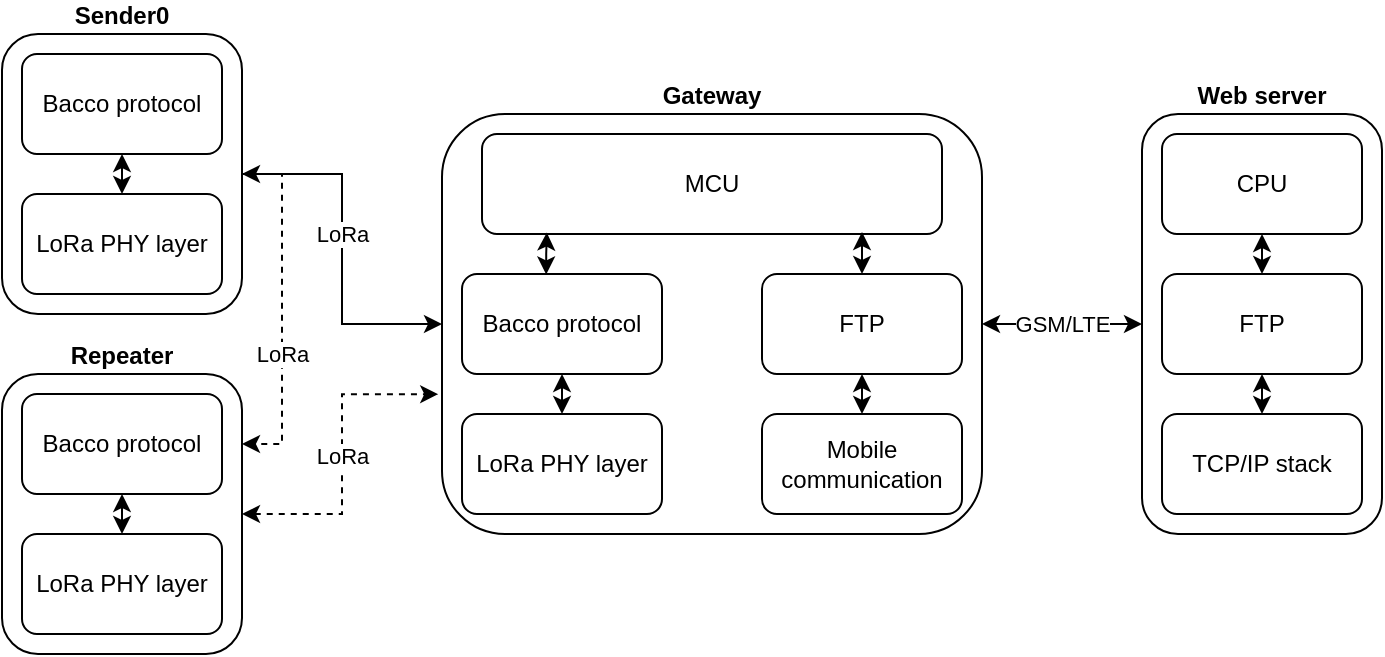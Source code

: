 <mxfile version="21.5.2" type="device">
  <diagram name="Page-1" id="s8J1TcxqFYQ6ddYi1LZd">
    <mxGraphModel dx="790" dy="780" grid="1" gridSize="10" guides="1" tooltips="1" connect="1" arrows="1" fold="1" page="1" pageScale="1" pageWidth="850" pageHeight="1100" math="0" shadow="0">
      <root>
        <mxCell id="0" />
        <mxCell id="1" parent="0" />
        <mxCell id="OrEuCBoS2tfW3R4WaEpJ-82" value="LoRa" style="edgeStyle=orthogonalEdgeStyle;rounded=0;orthogonalLoop=1;jettySize=auto;html=1;exitX=1;exitY=0.5;exitDx=0;exitDy=0;entryX=-0.007;entryY=0.667;entryDx=0;entryDy=0;entryPerimeter=0;startArrow=classic;startFill=1;dashed=1;" parent="1" source="OrEuCBoS2tfW3R4WaEpJ-2" target="OrEuCBoS2tfW3R4WaEpJ-8" edge="1">
          <mxGeometry relative="1" as="geometry" />
        </mxCell>
        <mxCell id="OrEuCBoS2tfW3R4WaEpJ-2" value="&lt;div&gt;Repeater&lt;/div&gt;" style="rounded=1;whiteSpace=wrap;html=1;labelPosition=center;verticalLabelPosition=top;align=center;verticalAlign=bottom;horizontal=1;fontStyle=1;labelBorderColor=none;labelBackgroundColor=none;" parent="1" vertex="1">
          <mxGeometry x="30" y="300" width="120" height="140" as="geometry" />
        </mxCell>
        <mxCell id="OrEuCBoS2tfW3R4WaEpJ-5" value="LoRa PHY layer" style="rounded=1;whiteSpace=wrap;html=1;" parent="1" vertex="1">
          <mxGeometry x="40" y="380" width="100" height="50" as="geometry" />
        </mxCell>
        <mxCell id="OrEuCBoS2tfW3R4WaEpJ-83" value="&lt;div&gt;GSM/LTE&lt;/div&gt;" style="edgeStyle=orthogonalEdgeStyle;rounded=0;orthogonalLoop=1;jettySize=auto;html=1;exitX=1;exitY=0.5;exitDx=0;exitDy=0;entryX=0;entryY=0.5;entryDx=0;entryDy=0;startArrow=classic;startFill=1;" parent="1" source="OrEuCBoS2tfW3R4WaEpJ-8" target="OrEuCBoS2tfW3R4WaEpJ-72" edge="1">
          <mxGeometry relative="1" as="geometry" />
        </mxCell>
        <mxCell id="OrEuCBoS2tfW3R4WaEpJ-8" value="&lt;div&gt;Gateway&lt;/div&gt;" style="rounded=1;whiteSpace=wrap;html=1;fontStyle=1;labelPosition=center;verticalLabelPosition=top;align=center;verticalAlign=bottom;textDirection=ltr;" parent="1" vertex="1">
          <mxGeometry x="250" y="170" width="270" height="210" as="geometry" />
        </mxCell>
        <mxCell id="OrEuCBoS2tfW3R4WaEpJ-12" value="&lt;div&gt;Mobile communication&lt;/div&gt;" style="rounded=1;whiteSpace=wrap;html=1;" parent="1" vertex="1">
          <mxGeometry x="410" y="320" width="100" height="50" as="geometry" />
        </mxCell>
        <mxCell id="OrEuCBoS2tfW3R4WaEpJ-17" value="MCU" style="rounded=1;whiteSpace=wrap;html=1;" parent="1" vertex="1">
          <mxGeometry x="270" y="180" width="230" height="50" as="geometry" />
        </mxCell>
        <mxCell id="OrEuCBoS2tfW3R4WaEpJ-35" style="edgeStyle=orthogonalEdgeStyle;rounded=0;orthogonalLoop=1;jettySize=auto;html=1;exitX=0.5;exitY=1;exitDx=0;exitDy=0;entryX=0.5;entryY=0;entryDx=0;entryDy=0;startArrow=classic;startFill=1;" parent="1" source="OrEuCBoS2tfW3R4WaEpJ-26" target="OrEuCBoS2tfW3R4WaEpJ-12" edge="1">
          <mxGeometry relative="1" as="geometry" />
        </mxCell>
        <mxCell id="OrEuCBoS2tfW3R4WaEpJ-26" value="FTP" style="rounded=1;whiteSpace=wrap;html=1;" parent="1" vertex="1">
          <mxGeometry x="410" y="250" width="100" height="50" as="geometry" />
        </mxCell>
        <mxCell id="OrEuCBoS2tfW3R4WaEpJ-37" style="edgeStyle=orthogonalEdgeStyle;rounded=0;orthogonalLoop=1;jettySize=auto;html=1;entryX=0.5;entryY=0;entryDx=0;entryDy=0;startArrow=classic;startFill=1;" parent="1" target="OrEuCBoS2tfW3R4WaEpJ-26" edge="1">
          <mxGeometry relative="1" as="geometry">
            <mxPoint x="460" y="229" as="sourcePoint" />
            <Array as="points">
              <mxPoint x="460" y="229" />
            </Array>
          </mxGeometry>
        </mxCell>
        <mxCell id="OrEuCBoS2tfW3R4WaEpJ-40" style="edgeStyle=orthogonalEdgeStyle;rounded=0;orthogonalLoop=1;jettySize=auto;html=1;exitX=0.5;exitY=1;exitDx=0;exitDy=0;entryX=0.5;entryY=0;entryDx=0;entryDy=0;startArrow=classic;startFill=1;" parent="1" source="OrEuCBoS2tfW3R4WaEpJ-38" target="OrEuCBoS2tfW3R4WaEpJ-5" edge="1">
          <mxGeometry relative="1" as="geometry" />
        </mxCell>
        <mxCell id="OrEuCBoS2tfW3R4WaEpJ-38" value="&lt;div&gt;Bacco protocol&lt;/div&gt;" style="rounded=1;whiteSpace=wrap;html=1;" parent="1" vertex="1">
          <mxGeometry x="40" y="310" width="100" height="50" as="geometry" />
        </mxCell>
        <mxCell id="OrEuCBoS2tfW3R4WaEpJ-41" value="LoRa PHY layer" style="rounded=1;whiteSpace=wrap;html=1;" parent="1" vertex="1">
          <mxGeometry x="260" y="320" width="100" height="50" as="geometry" />
        </mxCell>
        <mxCell id="OrEuCBoS2tfW3R4WaEpJ-43" style="edgeStyle=orthogonalEdgeStyle;rounded=0;orthogonalLoop=1;jettySize=auto;html=1;exitX=0.5;exitY=1;exitDx=0;exitDy=0;entryX=0.5;entryY=0;entryDx=0;entryDy=0;startArrow=classic;startFill=1;" parent="1" source="OrEuCBoS2tfW3R4WaEpJ-44" target="OrEuCBoS2tfW3R4WaEpJ-41" edge="1">
          <mxGeometry relative="1" as="geometry" />
        </mxCell>
        <mxCell id="OrEuCBoS2tfW3R4WaEpJ-44" value="Bacco protocol" style="rounded=1;whiteSpace=wrap;html=1;" parent="1" vertex="1">
          <mxGeometry x="260" y="250" width="100" height="50" as="geometry" />
        </mxCell>
        <mxCell id="OrEuCBoS2tfW3R4WaEpJ-49" style="edgeStyle=orthogonalEdgeStyle;rounded=0;orthogonalLoop=1;jettySize=auto;html=1;exitX=0.421;exitY=0.005;exitDx=0;exitDy=0;entryX=0.141;entryY=0.986;entryDx=0;entryDy=0;entryPerimeter=0;startArrow=classic;startFill=1;exitPerimeter=0;" parent="1" source="OrEuCBoS2tfW3R4WaEpJ-44" target="OrEuCBoS2tfW3R4WaEpJ-17" edge="1">
          <mxGeometry relative="1" as="geometry">
            <Array as="points">
              <mxPoint x="302" y="240" />
              <mxPoint x="302" y="240" />
            </Array>
          </mxGeometry>
        </mxCell>
        <mxCell id="OrEuCBoS2tfW3R4WaEpJ-72" value="&lt;div&gt;Web server&lt;/div&gt;" style="rounded=1;whiteSpace=wrap;html=1;fontStyle=1;labelPosition=center;verticalLabelPosition=top;align=center;verticalAlign=bottom;" parent="1" vertex="1">
          <mxGeometry x="600" y="170" width="120" height="210" as="geometry" />
        </mxCell>
        <mxCell id="OrEuCBoS2tfW3R4WaEpJ-93" value="LoRa" style="edgeStyle=orthogonalEdgeStyle;rounded=0;orthogonalLoop=1;jettySize=auto;html=1;exitX=1;exitY=0.5;exitDx=0;exitDy=0;entryX=1;entryY=0.25;entryDx=0;entryDy=0;startArrow=classic;startFill=1;dashed=1;" parent="1" source="OrEuCBoS2tfW3R4WaEpJ-89" target="OrEuCBoS2tfW3R4WaEpJ-2" edge="1">
          <mxGeometry x="0.257" relative="1" as="geometry">
            <mxPoint as="offset" />
          </mxGeometry>
        </mxCell>
        <mxCell id="g8QXf6rc9VSClD6-mJ9F-1" value="LoRa" style="edgeStyle=orthogonalEdgeStyle;rounded=0;orthogonalLoop=1;jettySize=auto;html=1;exitX=1;exitY=0.5;exitDx=0;exitDy=0;entryX=0;entryY=0.5;entryDx=0;entryDy=0;" edge="1" parent="1" source="OrEuCBoS2tfW3R4WaEpJ-89" target="OrEuCBoS2tfW3R4WaEpJ-8">
          <mxGeometry x="-0.086" relative="1" as="geometry">
            <mxPoint as="offset" />
          </mxGeometry>
        </mxCell>
        <mxCell id="OrEuCBoS2tfW3R4WaEpJ-89" value="Sender0" style="rounded=1;whiteSpace=wrap;html=1;labelPosition=center;verticalLabelPosition=top;align=center;verticalAlign=bottom;horizontal=1;fontStyle=1;labelBorderColor=none;labelBackgroundColor=none;" parent="1" vertex="1">
          <mxGeometry x="30" y="130" width="120" height="140" as="geometry" />
        </mxCell>
        <mxCell id="OrEuCBoS2tfW3R4WaEpJ-90" value="LoRa PHY layer" style="rounded=1;whiteSpace=wrap;html=1;" parent="1" vertex="1">
          <mxGeometry x="40" y="210" width="100" height="50" as="geometry" />
        </mxCell>
        <mxCell id="OrEuCBoS2tfW3R4WaEpJ-91" style="edgeStyle=orthogonalEdgeStyle;rounded=0;orthogonalLoop=1;jettySize=auto;html=1;exitX=0.5;exitY=1;exitDx=0;exitDy=0;entryX=0.5;entryY=0;entryDx=0;entryDy=0;startArrow=classic;startFill=1;" parent="1" source="OrEuCBoS2tfW3R4WaEpJ-92" target="OrEuCBoS2tfW3R4WaEpJ-90" edge="1">
          <mxGeometry relative="1" as="geometry" />
        </mxCell>
        <mxCell id="OrEuCBoS2tfW3R4WaEpJ-92" value="&lt;div&gt;Bacco protocol&lt;/div&gt;" style="rounded=1;whiteSpace=wrap;html=1;" parent="1" vertex="1">
          <mxGeometry x="40" y="140" width="100" height="50" as="geometry" />
        </mxCell>
        <mxCell id="OrEuCBoS2tfW3R4WaEpJ-101" style="edgeStyle=orthogonalEdgeStyle;rounded=0;orthogonalLoop=1;jettySize=auto;html=1;exitX=0.5;exitY=1;exitDx=0;exitDy=0;entryX=0.5;entryY=0;entryDx=0;entryDy=0;startArrow=classic;startFill=1;" parent="1" source="OrEuCBoS2tfW3R4WaEpJ-95" target="OrEuCBoS2tfW3R4WaEpJ-96" edge="1">
          <mxGeometry relative="1" as="geometry" />
        </mxCell>
        <mxCell id="OrEuCBoS2tfW3R4WaEpJ-95" value="&lt;div&gt;CPU&lt;/div&gt;" style="rounded=1;whiteSpace=wrap;html=1;" parent="1" vertex="1">
          <mxGeometry x="610" y="180" width="100" height="50" as="geometry" />
        </mxCell>
        <mxCell id="MxNxOGcgCHaeU--ms-jA-3" style="edgeStyle=orthogonalEdgeStyle;rounded=0;orthogonalLoop=1;jettySize=auto;html=1;exitX=0.5;exitY=1;exitDx=0;exitDy=0;entryX=0.5;entryY=0;entryDx=0;entryDy=0;startArrow=classic;startFill=1;" parent="1" source="OrEuCBoS2tfW3R4WaEpJ-96" target="MxNxOGcgCHaeU--ms-jA-1" edge="1">
          <mxGeometry relative="1" as="geometry" />
        </mxCell>
        <mxCell id="OrEuCBoS2tfW3R4WaEpJ-96" value="FTP" style="rounded=1;whiteSpace=wrap;html=1;" parent="1" vertex="1">
          <mxGeometry x="610" y="250" width="100" height="50" as="geometry" />
        </mxCell>
        <mxCell id="MxNxOGcgCHaeU--ms-jA-1" value="&lt;div&gt;TCP/IP stack&lt;/div&gt;" style="rounded=1;whiteSpace=wrap;html=1;" parent="1" vertex="1">
          <mxGeometry x="610" y="320" width="100" height="50" as="geometry" />
        </mxCell>
      </root>
    </mxGraphModel>
  </diagram>
</mxfile>
